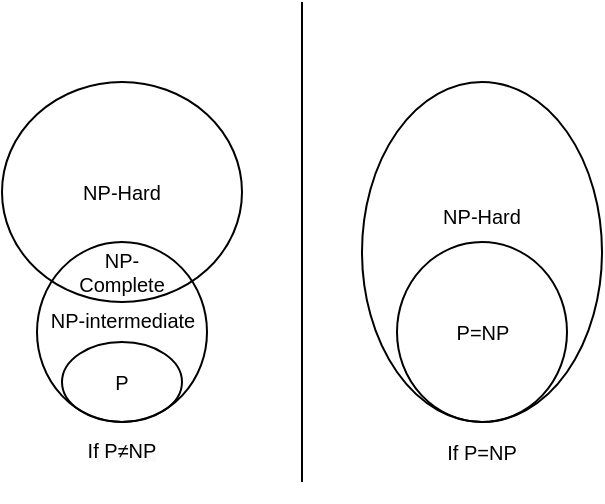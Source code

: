 <mxfile version="21.2.1" type="device">
  <diagram name="Page-1" id="Gt7uBxZqojVFZ811XCLX">
    <mxGraphModel dx="714" dy="526" grid="1" gridSize="10" guides="1" tooltips="1" connect="1" arrows="1" fold="1" page="1" pageScale="1" pageWidth="827" pageHeight="1169" math="0" shadow="0">
      <root>
        <mxCell id="0" />
        <mxCell id="1" parent="0" />
        <mxCell id="qPvH_RTHD7adrXWYc7Io-13" value="NP-Hard&lt;br style=&quot;font-size: 10px;&quot;&gt;&lt;br style=&quot;font-size: 10px;&quot;&gt;&lt;br style=&quot;font-size: 10px;&quot;&gt;&lt;br style=&quot;font-size: 10px;&quot;&gt;" style="ellipse;whiteSpace=wrap;html=1;fillColor=none;fontSize=10;" vertex="1" parent="1">
          <mxGeometry x="410" y="120" width="120" height="170" as="geometry" />
        </mxCell>
        <mxCell id="qPvH_RTHD7adrXWYc7Io-8" value="NP-Hard" style="ellipse;whiteSpace=wrap;html=1;fillColor=none;fontSize=10;" vertex="1" parent="1">
          <mxGeometry x="230" y="120" width="120" height="110" as="geometry" />
        </mxCell>
        <mxCell id="qPvH_RTHD7adrXWYc7Io-5" value="" style="endArrow=none;html=1;rounded=0;" edge="1" parent="1">
          <mxGeometry width="50" height="50" relative="1" as="geometry">
            <mxPoint x="380" y="320" as="sourcePoint" />
            <mxPoint x="380" y="80" as="targetPoint" />
          </mxGeometry>
        </mxCell>
        <mxCell id="qPvH_RTHD7adrXWYc7Io-6" value="P=NP" style="ellipse;whiteSpace=wrap;html=1;fillColor=none;fontSize=10;" vertex="1" parent="1">
          <mxGeometry x="427.5" y="200" width="85" height="90" as="geometry" />
        </mxCell>
        <mxCell id="qPvH_RTHD7adrXWYc7Io-14" value="NP-intermediate&lt;br&gt;&lt;br&gt;" style="ellipse;whiteSpace=wrap;html=1;fillColor=none;fontSize=10;" vertex="1" parent="1">
          <mxGeometry x="247.5" y="200" width="85" height="90" as="geometry" />
        </mxCell>
        <mxCell id="qPvH_RTHD7adrXWYc7Io-15" value="P" style="ellipse;whiteSpace=wrap;html=1;fillColor=none;fontSize=10;" vertex="1" parent="1">
          <mxGeometry x="260" y="250" width="60" height="40" as="geometry" />
        </mxCell>
        <mxCell id="qPvH_RTHD7adrXWYc7Io-16" value="NP-Complete" style="text;html=1;strokeColor=none;fillColor=none;align=center;verticalAlign=middle;whiteSpace=wrap;rounded=0;fontSize=10;" vertex="1" parent="1">
          <mxGeometry x="260" y="200" width="60" height="30" as="geometry" />
        </mxCell>
        <mxCell id="qPvH_RTHD7adrXWYc7Io-17" value="If P=NP" style="text;html=1;strokeColor=none;fillColor=none;align=center;verticalAlign=middle;whiteSpace=wrap;rounded=0;fontSize=10;" vertex="1" parent="1">
          <mxGeometry x="440" y="290" width="60" height="30" as="geometry" />
        </mxCell>
        <mxCell id="qPvH_RTHD7adrXWYc7Io-18" value="&lt;span style=&quot;color: rgb(0, 0, 0); font-family: Helvetica; font-size: 10px; font-style: normal; font-variant-ligatures: normal; font-variant-caps: normal; font-weight: 400; letter-spacing: normal; orphans: 2; text-indent: 0px; text-transform: none; widows: 2; word-spacing: 0px; -webkit-text-stroke-width: 0px; background-color: rgb(251, 251, 251); text-decoration-thickness: initial; text-decoration-style: initial; text-decoration-color: initial; float: none; display: inline !important;&quot;&gt;If P≠NP&lt;/span&gt;" style="text;whiteSpace=wrap;html=1;align=center;" vertex="1" parent="1">
          <mxGeometry x="255" y="290" width="70" height="40" as="geometry" />
        </mxCell>
      </root>
    </mxGraphModel>
  </diagram>
</mxfile>

